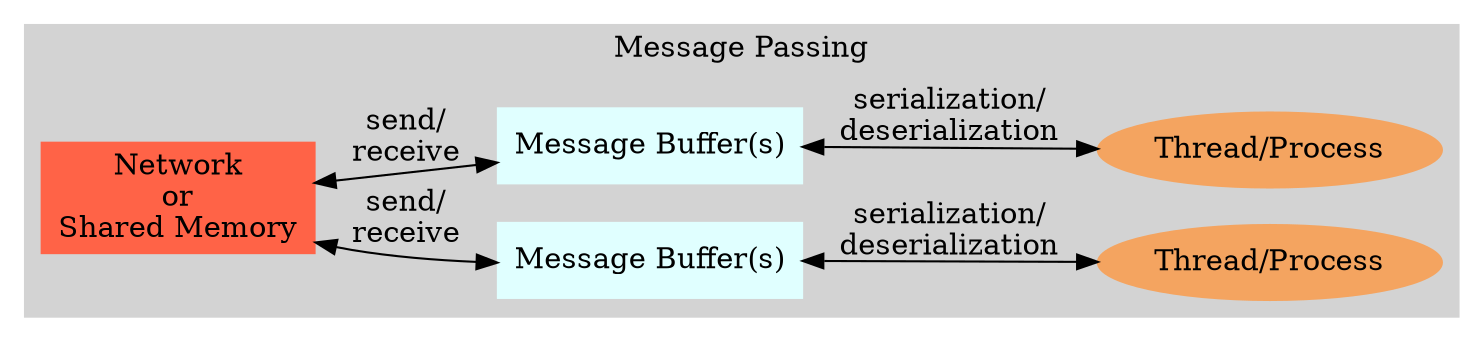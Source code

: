 digraph message_passing {

    rankdir = RL;

    subgraph cluster_mp {

        med [label = "Network\nor\nShared Memory", shape = record, style = filled,
            color = tomato];

        subgraph worker0 {
            w0 [label = "Thread/Process", style = filled, color = sandybrown];
            m0 [shape = record, label = "Message Buffer(s)", style = filled, color = lightcyan];
            "w0" -> "m0" [dir = both, label = "serialization/\ndeserialization"];
        }

        subgraph worker1 {
            w1 [label = "Thread/Process", style = filled, color = sandybrown];
            m1 [shape = record, label = "Message Buffer(s)", style = filled, color = lightcyan];
            "w1" -> "m1" [dir = both, label = "serialization/\ndeserialization"];
        }

        "m0" -> "med" [dir = both, label = "send/\nreceive"];
        "m1" -> "med" [dir = both, label = "send/\nreceive"];

        style = filled;
        color = lightgrey;
        label = "Message Passing";
    }

}

